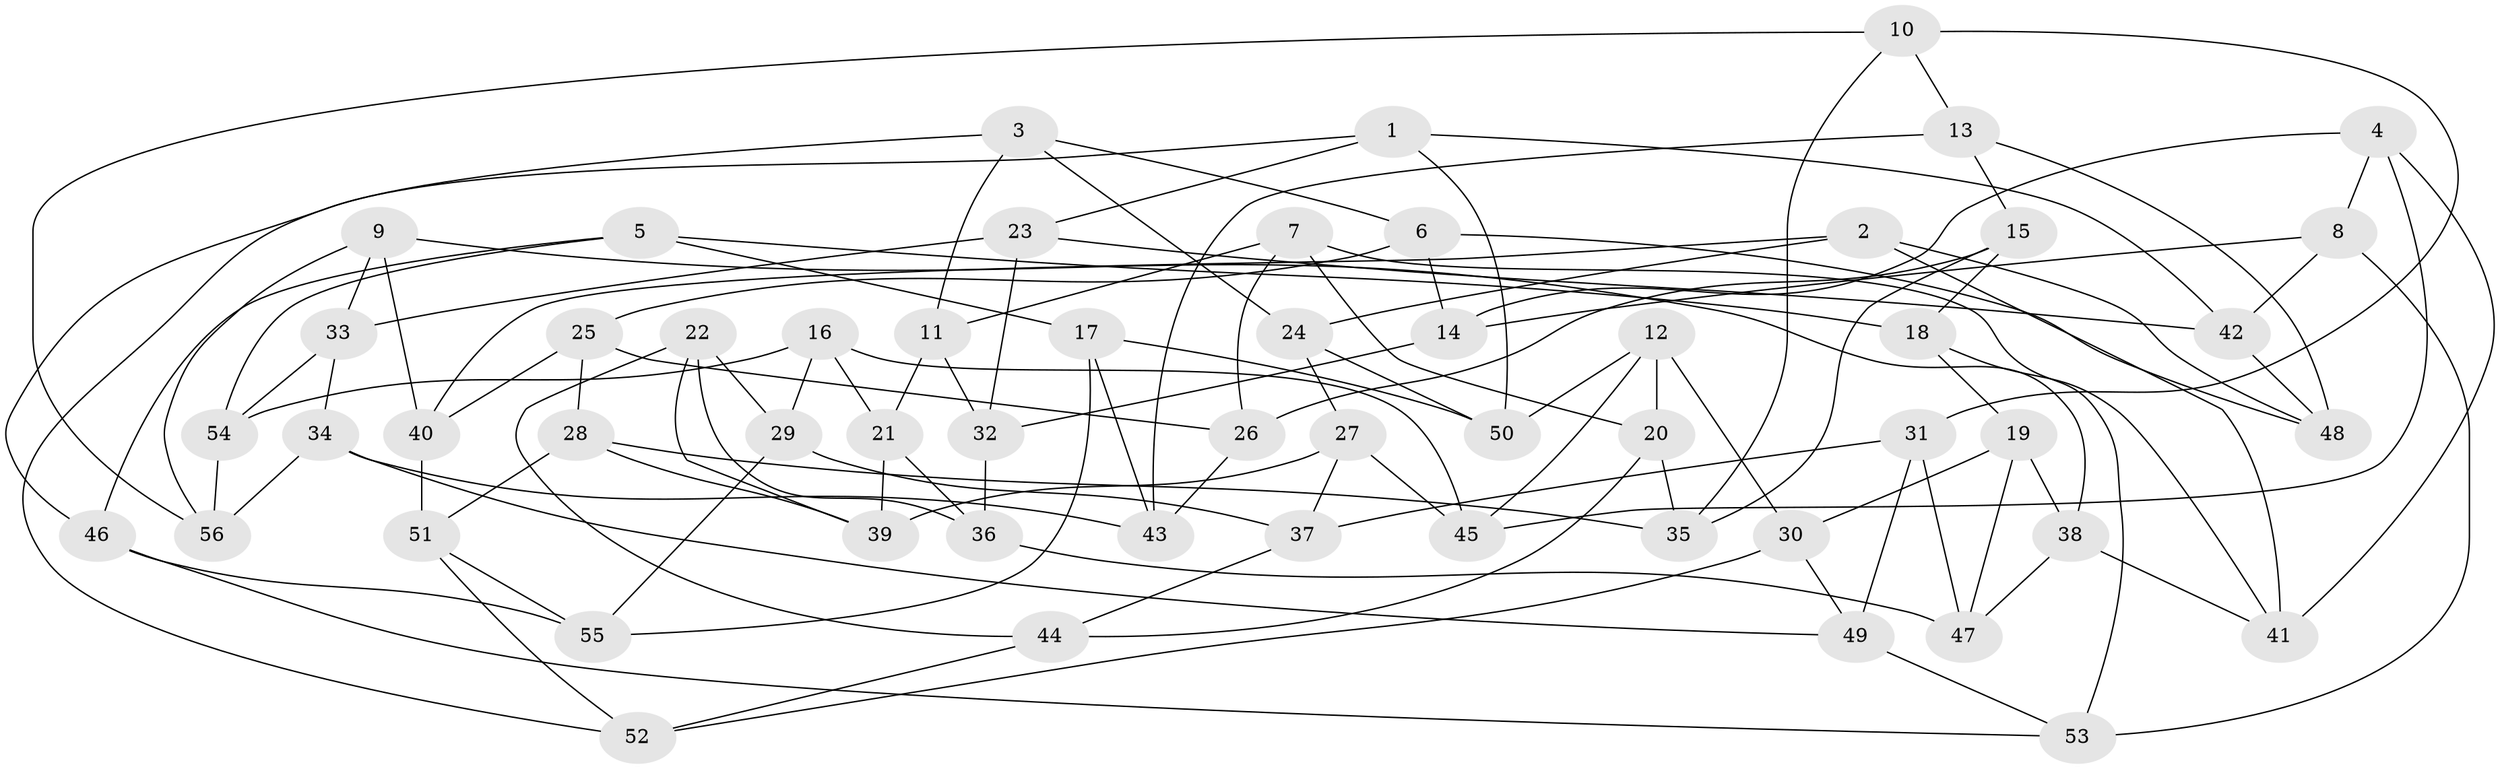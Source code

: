 // Generated by graph-tools (version 1.1) at 2025/38/03/09/25 02:38:00]
// undirected, 56 vertices, 112 edges
graph export_dot {
graph [start="1"]
  node [color=gray90,style=filled];
  1;
  2;
  3;
  4;
  5;
  6;
  7;
  8;
  9;
  10;
  11;
  12;
  13;
  14;
  15;
  16;
  17;
  18;
  19;
  20;
  21;
  22;
  23;
  24;
  25;
  26;
  27;
  28;
  29;
  30;
  31;
  32;
  33;
  34;
  35;
  36;
  37;
  38;
  39;
  40;
  41;
  42;
  43;
  44;
  45;
  46;
  47;
  48;
  49;
  50;
  51;
  52;
  53;
  54;
  55;
  56;
  1 -- 23;
  1 -- 52;
  1 -- 50;
  1 -- 42;
  2 -- 48;
  2 -- 40;
  2 -- 24;
  2 -- 41;
  3 -- 24;
  3 -- 46;
  3 -- 11;
  3 -- 6;
  4 -- 8;
  4 -- 14;
  4 -- 41;
  4 -- 45;
  5 -- 18;
  5 -- 54;
  5 -- 17;
  5 -- 46;
  6 -- 14;
  6 -- 25;
  6 -- 48;
  7 -- 11;
  7 -- 53;
  7 -- 26;
  7 -- 20;
  8 -- 42;
  8 -- 14;
  8 -- 53;
  9 -- 33;
  9 -- 38;
  9 -- 40;
  9 -- 56;
  10 -- 13;
  10 -- 35;
  10 -- 31;
  10 -- 56;
  11 -- 21;
  11 -- 32;
  12 -- 50;
  12 -- 45;
  12 -- 30;
  12 -- 20;
  13 -- 15;
  13 -- 43;
  13 -- 48;
  14 -- 32;
  15 -- 35;
  15 -- 18;
  15 -- 26;
  16 -- 54;
  16 -- 21;
  16 -- 45;
  16 -- 29;
  17 -- 50;
  17 -- 55;
  17 -- 43;
  18 -- 41;
  18 -- 19;
  19 -- 30;
  19 -- 38;
  19 -- 47;
  20 -- 35;
  20 -- 44;
  21 -- 36;
  21 -- 39;
  22 -- 36;
  22 -- 29;
  22 -- 44;
  22 -- 39;
  23 -- 32;
  23 -- 33;
  23 -- 42;
  24 -- 27;
  24 -- 50;
  25 -- 40;
  25 -- 28;
  25 -- 26;
  26 -- 43;
  27 -- 37;
  27 -- 45;
  27 -- 39;
  28 -- 51;
  28 -- 35;
  28 -- 39;
  29 -- 55;
  29 -- 37;
  30 -- 49;
  30 -- 52;
  31 -- 49;
  31 -- 37;
  31 -- 47;
  32 -- 36;
  33 -- 54;
  33 -- 34;
  34 -- 56;
  34 -- 49;
  34 -- 43;
  36 -- 47;
  37 -- 44;
  38 -- 41;
  38 -- 47;
  40 -- 51;
  42 -- 48;
  44 -- 52;
  46 -- 55;
  46 -- 53;
  49 -- 53;
  51 -- 55;
  51 -- 52;
  54 -- 56;
}
